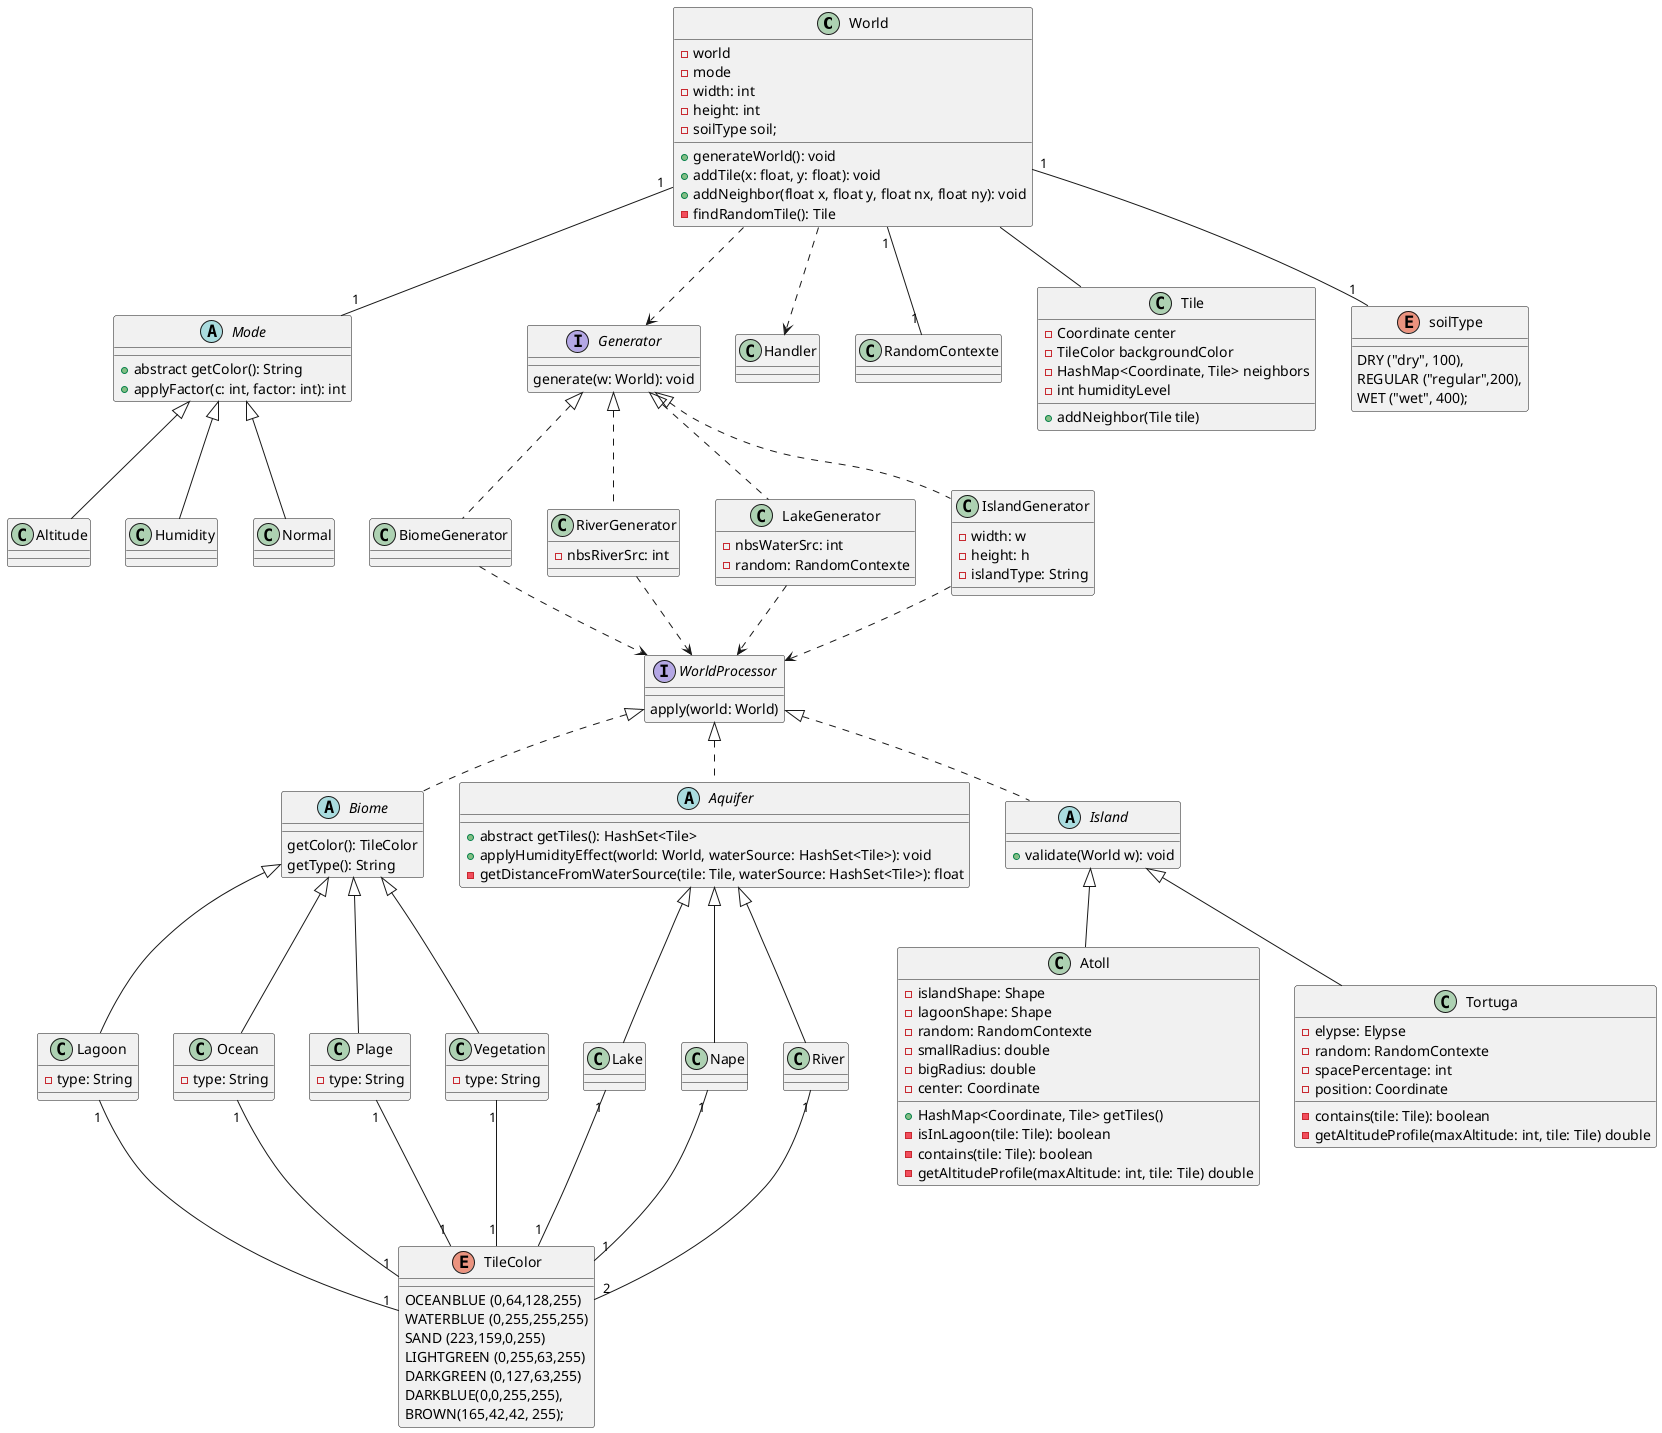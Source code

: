 @startuml

class World {
    - world
    - mode
    - width: int
    - height: int
    - soilType soil;

    + generateWorld(): void
    + addTile(x: float, y: float): void
    + addNeighbor(float x, float y, float nx, float ny): void
    - findRandomTile(): Tile
}

class Handler

class RandomContexte

Interface WorldProcessor {
    apply(world: World)
}

''' Generator '''
Interface Generator {
    generate(w: World): void
}

Class BiomeGenerator

Class RiverGenerator {
    - nbsRiverSrc: int
}

Class LakeGenerator {
    - nbsWaterSrc: int
    - random: RandomContexte
}

Class IslandGenerator {
    - width: w
    - height: h
    - islandType: String
}

BiomeGenerator .up.|> Generator
IslandGenerator .up.|> Generator
RiverGenerator .up.|> Generator
LakeGenerator .up.|> Generator



''' Island '''
Abstract Island {
    + validate(World w): void
}

class Atoll {
    - islandShape: Shape
    - lagoonShape: Shape
    - random: RandomContexte
    - smallRadius: double
    - bigRadius: double
    - center: Coordinate
    + HashMap<Coordinate, Tile> getTiles()
    - isInLagoon(tile: Tile): boolean
    - contains(tile: Tile): boolean
    - getAltitudeProfile(maxAltitude: int, tile: Tile) double
}

Class Tortuga{
    - elypse: Elypse
    - random: RandomContexte
    - spacePercentage: int
    - position: Coordinate
    - contains(tile: Tile): boolean
    - getAltitudeProfile(maxAltitude: int, tile: Tile) double
}

Atoll -up-|> Island
Tortuga -up-|> Island



''' Aquifer '''
Abstract Aquifer {
        + abstract getTiles(): HashSet<Tile>
        + applyHumidityEffect(world: World, waterSource: HashSet<Tile>): void
        - getDistanceFromWaterSource(tile: Tile, waterSource: HashSet<Tile>): float
}

class Lake

class Nape

Lake -up-|> Aquifer
Nape -up-|> Aquifer
River -up-|> Aquifer

''' Biome '''
Abstract Biome {
    getColor(): TileColor
    getType(): String
}

class Lagoon {
    - type: String
}

class Ocean{
    - type: String
}

class Plage{
    - type: String
}

class Vegetation{
    - type: String
}

Vegetation -up-|> Biome
Lagoon -up-|> Biome
Ocean -up-|> Biome
Plage -up-|> Biome

''' Mode '''

Abstract Mode {
    + abstract getColor(): String
    + applyFactor(c: int, factor: int): int
}

class Altitude
class Humidity
class Normal

Altitude -up-|> Mode
Humidity -up-|> Mode
Normal -up-|> Mode

Class Tile{
    - Coordinate center
    - TileColor backgroundColor
    - HashMap<Coordinate, Tile> neighbors
    - int humidityLevel
    + addNeighbor(Tile tile)
}

Enum TileColor{
    OCEANBLUE (0,64,128,255)
    WATERBLUE (0,255,255,255)
    SAND (223,159,0,255)
    LIGHTGREEN (0,255,63,255)
    DARKGREEN (0,127,63,255)
    DARKBLUE(0,0,255,255),
    BROWN(165,42,42, 255);
}

Enum soilType {
    DRY ("dry", 100),
    REGULAR ("regular",200),
    WET ("wet", 400);
}

World -- Tile
World ..> Generator
World ..> Handler
World "1" -- "1" soilType
World "1" -- "1" RandomContexte
World "1" -- "1" Mode

Biome .up.|> WorldProcessor
Island .up.|> WorldProcessor
Aquifer .up.|> WorldProcessor


BiomeGenerator ..> WorldProcessor
IslandGenerator ..> WorldProcessor
RiverGenerator ..> WorldProcessor
LakeGenerator ..> WorldProcessor

Lake "1" -- "1" TileColor
Nape "1" -- "1" TileColor
River "1" -- "2" TileColor

Plage "1" -- "1" TileColor
Ocean "1" -- "1" TileColor
Vegetation "1" -- "1" TileColor
Lagoon "1" -- "1" TileColor





@enduml